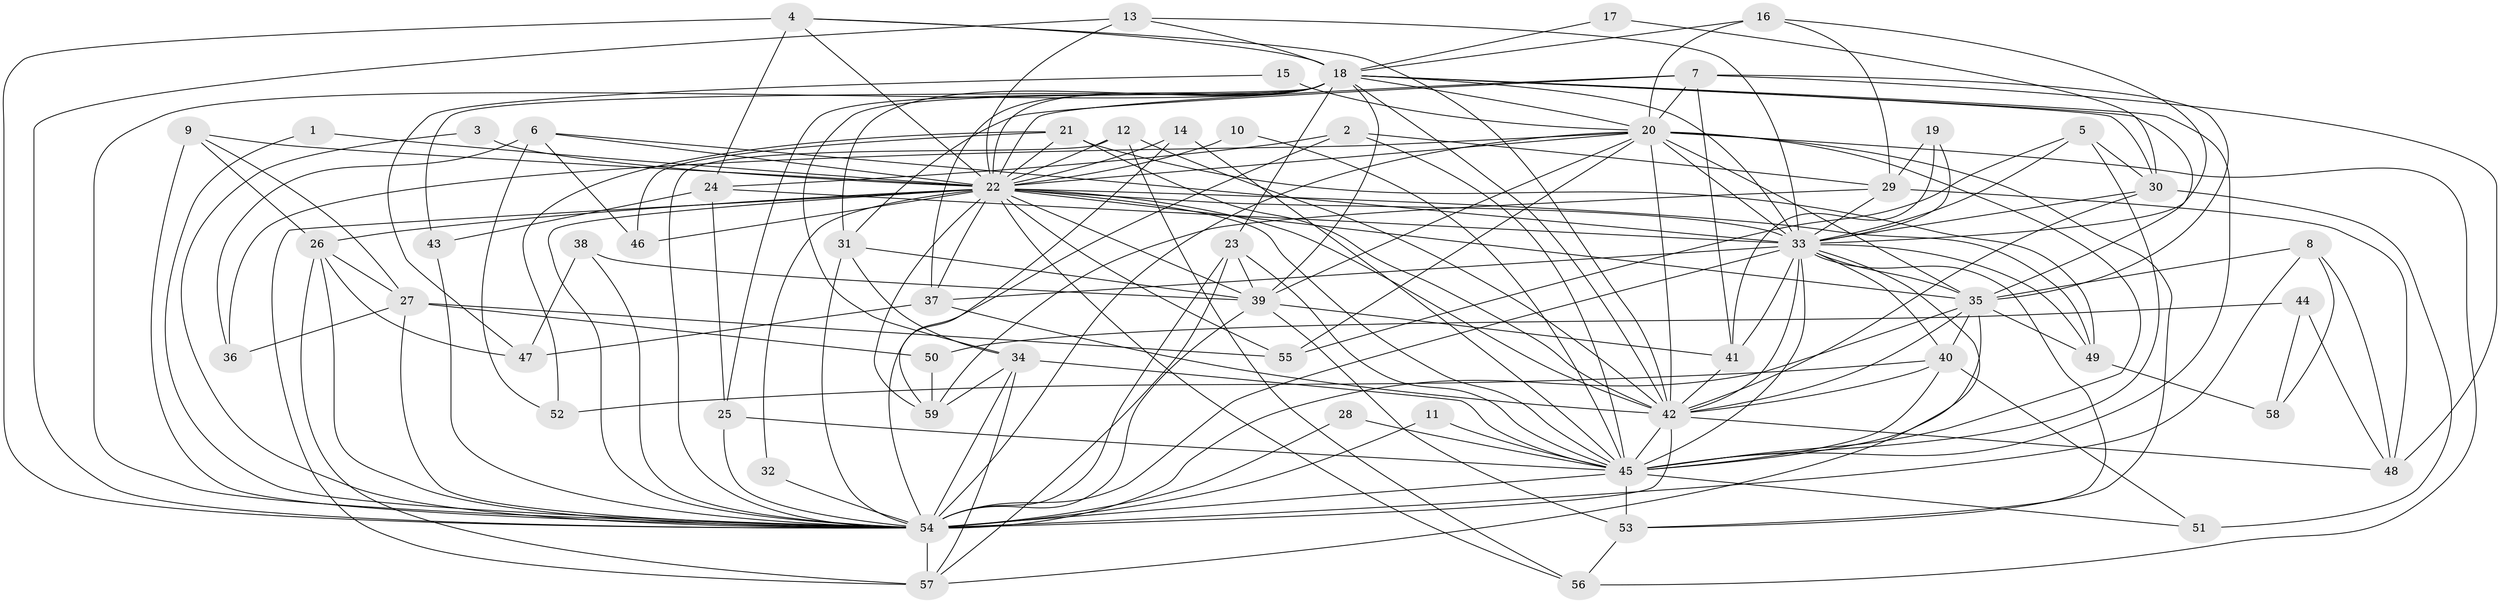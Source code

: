 // original degree distribution, {23: 0.00684931506849315, 25: 0.00684931506849315, 22: 0.00684931506849315, 15: 0.00684931506849315, 13: 0.00684931506849315, 21: 0.00684931506849315, 39: 0.00684931506849315, 16: 0.00684931506849315, 24: 0.00684931506849315, 30: 0.00684931506849315, 7: 0.0273972602739726, 6: 0.0410958904109589, 4: 0.0958904109589041, 2: 0.4794520547945205, 3: 0.2191780821917808, 5: 0.0684931506849315}
// Generated by graph-tools (version 1.1) at 2025/36/03/04/25 23:36:30]
// undirected, 59 vertices, 183 edges
graph export_dot {
  node [color=gray90,style=filled];
  1;
  2;
  3;
  4;
  5;
  6;
  7;
  8;
  9;
  10;
  11;
  12;
  13;
  14;
  15;
  16;
  17;
  18;
  19;
  20;
  21;
  22;
  23;
  24;
  25;
  26;
  27;
  28;
  29;
  30;
  31;
  32;
  33;
  34;
  35;
  36;
  37;
  38;
  39;
  40;
  41;
  42;
  43;
  44;
  45;
  46;
  47;
  48;
  49;
  50;
  51;
  52;
  53;
  54;
  55;
  56;
  57;
  58;
  59;
  1 -- 22 [weight=1.0];
  1 -- 54 [weight=1.0];
  2 -- 24 [weight=1.0];
  2 -- 29 [weight=1.0];
  2 -- 45 [weight=1.0];
  2 -- 54 [weight=1.0];
  3 -- 22 [weight=1.0];
  3 -- 54 [weight=1.0];
  4 -- 18 [weight=1.0];
  4 -- 22 [weight=1.0];
  4 -- 24 [weight=2.0];
  4 -- 42 [weight=1.0];
  4 -- 54 [weight=1.0];
  5 -- 30 [weight=1.0];
  5 -- 33 [weight=1.0];
  5 -- 45 [weight=2.0];
  5 -- 55 [weight=1.0];
  6 -- 22 [weight=1.0];
  6 -- 33 [weight=1.0];
  6 -- 36 [weight=1.0];
  6 -- 46 [weight=1.0];
  6 -- 52 [weight=1.0];
  7 -- 20 [weight=1.0];
  7 -- 22 [weight=1.0];
  7 -- 31 [weight=1.0];
  7 -- 35 [weight=1.0];
  7 -- 41 [weight=1.0];
  7 -- 48 [weight=2.0];
  8 -- 35 [weight=1.0];
  8 -- 48 [weight=1.0];
  8 -- 54 [weight=1.0];
  8 -- 58 [weight=1.0];
  9 -- 22 [weight=1.0];
  9 -- 26 [weight=1.0];
  9 -- 27 [weight=1.0];
  9 -- 54 [weight=1.0];
  10 -- 22 [weight=1.0];
  10 -- 45 [weight=1.0];
  11 -- 45 [weight=1.0];
  11 -- 54 [weight=1.0];
  12 -- 22 [weight=1.0];
  12 -- 42 [weight=1.0];
  12 -- 54 [weight=1.0];
  12 -- 56 [weight=1.0];
  13 -- 18 [weight=1.0];
  13 -- 22 [weight=1.0];
  13 -- 33 [weight=1.0];
  13 -- 54 [weight=1.0];
  14 -- 22 [weight=1.0];
  14 -- 45 [weight=1.0];
  14 -- 59 [weight=1.0];
  15 -- 20 [weight=2.0];
  15 -- 47 [weight=1.0];
  16 -- 18 [weight=1.0];
  16 -- 20 [weight=1.0];
  16 -- 29 [weight=1.0];
  16 -- 33 [weight=1.0];
  17 -- 18 [weight=1.0];
  17 -- 30 [weight=1.0];
  18 -- 20 [weight=2.0];
  18 -- 22 [weight=2.0];
  18 -- 23 [weight=1.0];
  18 -- 25 [weight=1.0];
  18 -- 30 [weight=1.0];
  18 -- 31 [weight=1.0];
  18 -- 33 [weight=2.0];
  18 -- 34 [weight=2.0];
  18 -- 35 [weight=1.0];
  18 -- 37 [weight=1.0];
  18 -- 39 [weight=1.0];
  18 -- 42 [weight=2.0];
  18 -- 43 [weight=1.0];
  18 -- 45 [weight=1.0];
  18 -- 54 [weight=2.0];
  19 -- 29 [weight=1.0];
  19 -- 33 [weight=1.0];
  19 -- 41 [weight=1.0];
  20 -- 22 [weight=2.0];
  20 -- 33 [weight=2.0];
  20 -- 35 [weight=1.0];
  20 -- 36 [weight=1.0];
  20 -- 39 [weight=1.0];
  20 -- 42 [weight=1.0];
  20 -- 45 [weight=1.0];
  20 -- 53 [weight=1.0];
  20 -- 54 [weight=3.0];
  20 -- 55 [weight=1.0];
  20 -- 56 [weight=1.0];
  21 -- 22 [weight=1.0];
  21 -- 42 [weight=1.0];
  21 -- 46 [weight=1.0];
  21 -- 49 [weight=1.0];
  21 -- 52 [weight=1.0];
  22 -- 26 [weight=2.0];
  22 -- 32 [weight=1.0];
  22 -- 33 [weight=4.0];
  22 -- 35 [weight=2.0];
  22 -- 37 [weight=1.0];
  22 -- 39 [weight=1.0];
  22 -- 42 [weight=1.0];
  22 -- 45 [weight=1.0];
  22 -- 46 [weight=1.0];
  22 -- 49 [weight=2.0];
  22 -- 54 [weight=4.0];
  22 -- 55 [weight=1.0];
  22 -- 56 [weight=1.0];
  22 -- 57 [weight=1.0];
  22 -- 59 [weight=1.0];
  23 -- 39 [weight=1.0];
  23 -- 45 [weight=1.0];
  23 -- 54 [weight=1.0];
  23 -- 57 [weight=1.0];
  24 -- 25 [weight=1.0];
  24 -- 33 [weight=1.0];
  24 -- 43 [weight=1.0];
  25 -- 45 [weight=1.0];
  25 -- 54 [weight=2.0];
  26 -- 27 [weight=1.0];
  26 -- 47 [weight=1.0];
  26 -- 54 [weight=1.0];
  26 -- 57 [weight=1.0];
  27 -- 36 [weight=1.0];
  27 -- 50 [weight=1.0];
  27 -- 54 [weight=1.0];
  27 -- 55 [weight=1.0];
  28 -- 45 [weight=1.0];
  28 -- 54 [weight=1.0];
  29 -- 33 [weight=1.0];
  29 -- 48 [weight=2.0];
  29 -- 59 [weight=1.0];
  30 -- 33 [weight=1.0];
  30 -- 42 [weight=1.0];
  30 -- 51 [weight=1.0];
  31 -- 34 [weight=1.0];
  31 -- 39 [weight=1.0];
  31 -- 54 [weight=1.0];
  32 -- 54 [weight=2.0];
  33 -- 35 [weight=2.0];
  33 -- 37 [weight=1.0];
  33 -- 40 [weight=1.0];
  33 -- 41 [weight=1.0];
  33 -- 42 [weight=2.0];
  33 -- 45 [weight=3.0];
  33 -- 49 [weight=1.0];
  33 -- 53 [weight=1.0];
  33 -- 54 [weight=4.0];
  33 -- 57 [weight=1.0];
  34 -- 45 [weight=1.0];
  34 -- 54 [weight=1.0];
  34 -- 57 [weight=1.0];
  34 -- 59 [weight=1.0];
  35 -- 40 [weight=1.0];
  35 -- 42 [weight=2.0];
  35 -- 45 [weight=2.0];
  35 -- 49 [weight=1.0];
  35 -- 54 [weight=2.0];
  37 -- 42 [weight=1.0];
  37 -- 47 [weight=1.0];
  38 -- 39 [weight=1.0];
  38 -- 47 [weight=1.0];
  38 -- 54 [weight=2.0];
  39 -- 41 [weight=1.0];
  39 -- 53 [weight=1.0];
  39 -- 54 [weight=1.0];
  40 -- 42 [weight=1.0];
  40 -- 45 [weight=1.0];
  40 -- 51 [weight=1.0];
  40 -- 52 [weight=1.0];
  41 -- 42 [weight=1.0];
  42 -- 45 [weight=1.0];
  42 -- 48 [weight=1.0];
  42 -- 54 [weight=4.0];
  43 -- 54 [weight=1.0];
  44 -- 48 [weight=2.0];
  44 -- 50 [weight=1.0];
  44 -- 58 [weight=1.0];
  45 -- 51 [weight=1.0];
  45 -- 53 [weight=1.0];
  45 -- 54 [weight=3.0];
  49 -- 58 [weight=1.0];
  50 -- 59 [weight=1.0];
  53 -- 56 [weight=1.0];
  54 -- 57 [weight=3.0];
}
